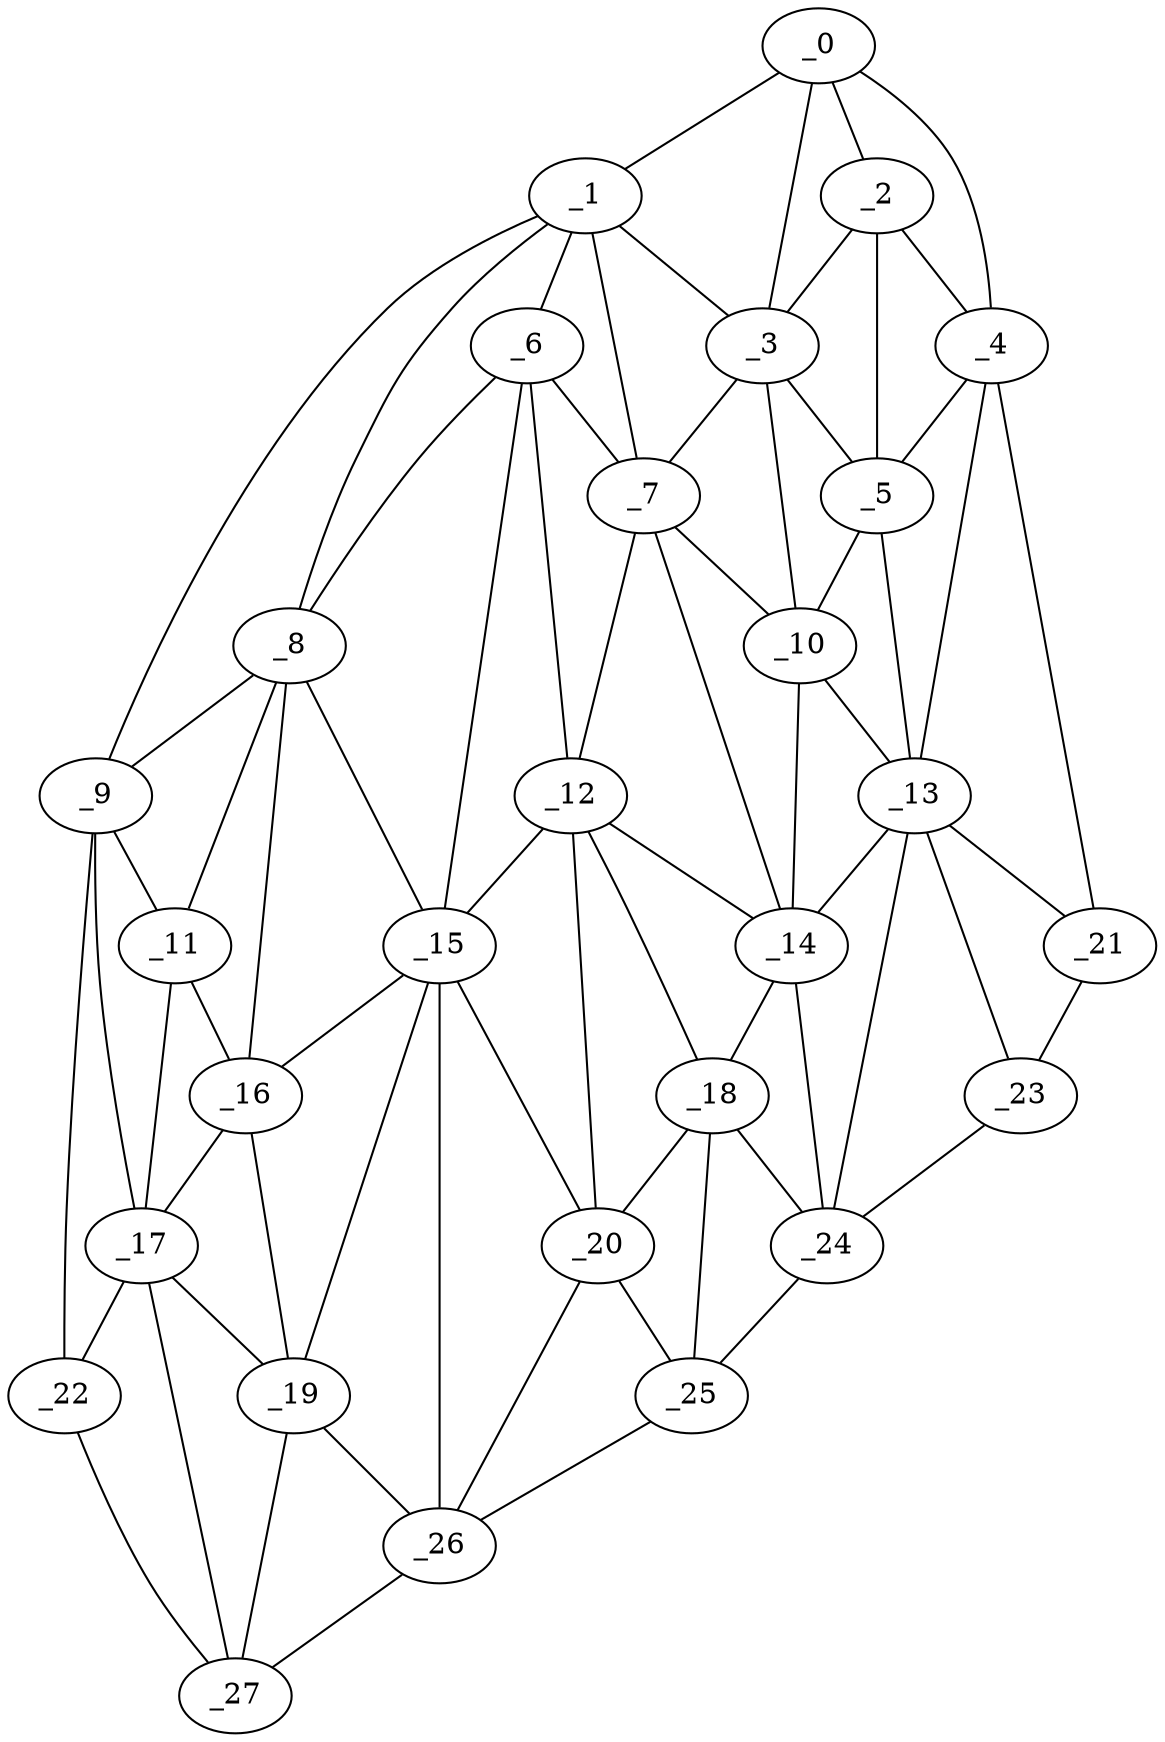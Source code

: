 graph "obj7__90.gxl" {
	_0	 [x=38,
		y=7];
	_1	 [x=41,
		y=67];
	_0 -- _1	 [valence=1];
	_2	 [x=56,
		y=12];
	_0 -- _2	 [valence=2];
	_3	 [x=65,
		y=25];
	_0 -- _3	 [valence=1];
	_4	 [x=66,
		y=9];
	_0 -- _4	 [valence=1];
	_1 -- _3	 [valence=1];
	_6	 [x=66,
		y=54];
	_1 -- _6	 [valence=2];
	_7	 [x=68,
		y=42];
	_1 -- _7	 [valence=2];
	_8	 [x=70,
		y=72];
	_1 -- _8	 [valence=1];
	_9	 [x=71,
		y=101];
	_1 -- _9	 [valence=1];
	_2 -- _3	 [valence=2];
	_2 -- _4	 [valence=2];
	_5	 [x=66,
		y=20];
	_2 -- _5	 [valence=2];
	_3 -- _5	 [valence=1];
	_3 -- _7	 [valence=2];
	_10	 [x=72,
		y=29];
	_3 -- _10	 [valence=1];
	_4 -- _5	 [valence=2];
	_13	 [x=79,
		y=28];
	_4 -- _13	 [valence=2];
	_21	 [x=93,
		y=12];
	_4 -- _21	 [valence=1];
	_5 -- _10	 [valence=2];
	_5 -- _13	 [valence=2];
	_6 -- _7	 [valence=2];
	_6 -- _8	 [valence=2];
	_12	 [x=78,
		y=51];
	_6 -- _12	 [valence=2];
	_15	 [x=80,
		y=62];
	_6 -- _15	 [valence=1];
	_7 -- _10	 [valence=2];
	_7 -- _12	 [valence=2];
	_14	 [x=80,
		y=45];
	_7 -- _14	 [valence=2];
	_8 -- _9	 [valence=2];
	_11	 [x=74,
		y=97];
	_8 -- _11	 [valence=1];
	_8 -- _15	 [valence=2];
	_16	 [x=80,
		y=80];
	_8 -- _16	 [valence=2];
	_9 -- _11	 [valence=2];
	_17	 [x=87,
		y=99];
	_9 -- _17	 [valence=2];
	_22	 [x=95,
		y=103];
	_9 -- _22	 [valence=1];
	_10 -- _13	 [valence=2];
	_10 -- _14	 [valence=2];
	_11 -- _16	 [valence=2];
	_11 -- _17	 [valence=1];
	_12 -- _14	 [valence=2];
	_12 -- _15	 [valence=2];
	_18	 [x=88,
		y=50];
	_12 -- _18	 [valence=2];
	_20	 [x=89,
		y=56];
	_12 -- _20	 [valence=2];
	_13 -- _14	 [valence=2];
	_13 -- _21	 [valence=1];
	_23	 [x=96,
		y=25];
	_13 -- _23	 [valence=1];
	_24	 [x=96,
		y=37];
	_13 -- _24	 [valence=1];
	_14 -- _18	 [valence=2];
	_14 -- _24	 [valence=2];
	_15 -- _16	 [valence=1];
	_19	 [x=88,
		y=82];
	_15 -- _19	 [valence=2];
	_15 -- _20	 [valence=2];
	_26	 [x=96,
		y=78];
	_15 -- _26	 [valence=1];
	_16 -- _17	 [valence=2];
	_16 -- _19	 [valence=2];
	_17 -- _19	 [valence=2];
	_17 -- _22	 [valence=1];
	_27	 [x=96,
		y=97];
	_17 -- _27	 [valence=2];
	_18 -- _20	 [valence=2];
	_18 -- _24	 [valence=2];
	_25	 [x=96,
		y=55];
	_18 -- _25	 [valence=1];
	_19 -- _26	 [valence=1];
	_19 -- _27	 [valence=2];
	_20 -- _25	 [valence=2];
	_20 -- _26	 [valence=1];
	_21 -- _23	 [valence=1];
	_22 -- _27	 [valence=1];
	_23 -- _24	 [valence=1];
	_24 -- _25	 [valence=1];
	_25 -- _26	 [valence=1];
	_26 -- _27	 [valence=1];
}
